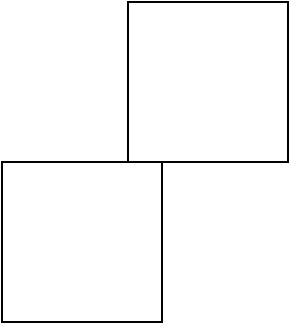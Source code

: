 <mxfile version="10.6.7" type="github"><diagram id="IkcBhb0V6YaswjtaQ10d" name="Page-1"><mxGraphModel dx="918" dy="488" grid="1" gridSize="10" guides="1" tooltips="1" connect="1" arrows="1" fold="1" page="1" pageScale="1" pageWidth="827" pageHeight="1169" math="0" shadow="0"><root><mxCell id="0"/><mxCell id="1" parent="0"/><mxCell id="sK0TJCnKdGffDg2F2Ban-1" value="" style="whiteSpace=wrap;html=1;aspect=fixed;" vertex="1" parent="1"><mxGeometry x="270" y="200" width="80" height="80" as="geometry"/></mxCell><mxCell id="sK0TJCnKdGffDg2F2Ban-2" value="" style="whiteSpace=wrap;html=1;aspect=fixed;" vertex="1" parent="1"><mxGeometry x="333" y="120" width="80" height="80" as="geometry"/></mxCell></root></mxGraphModel></diagram></mxfile>